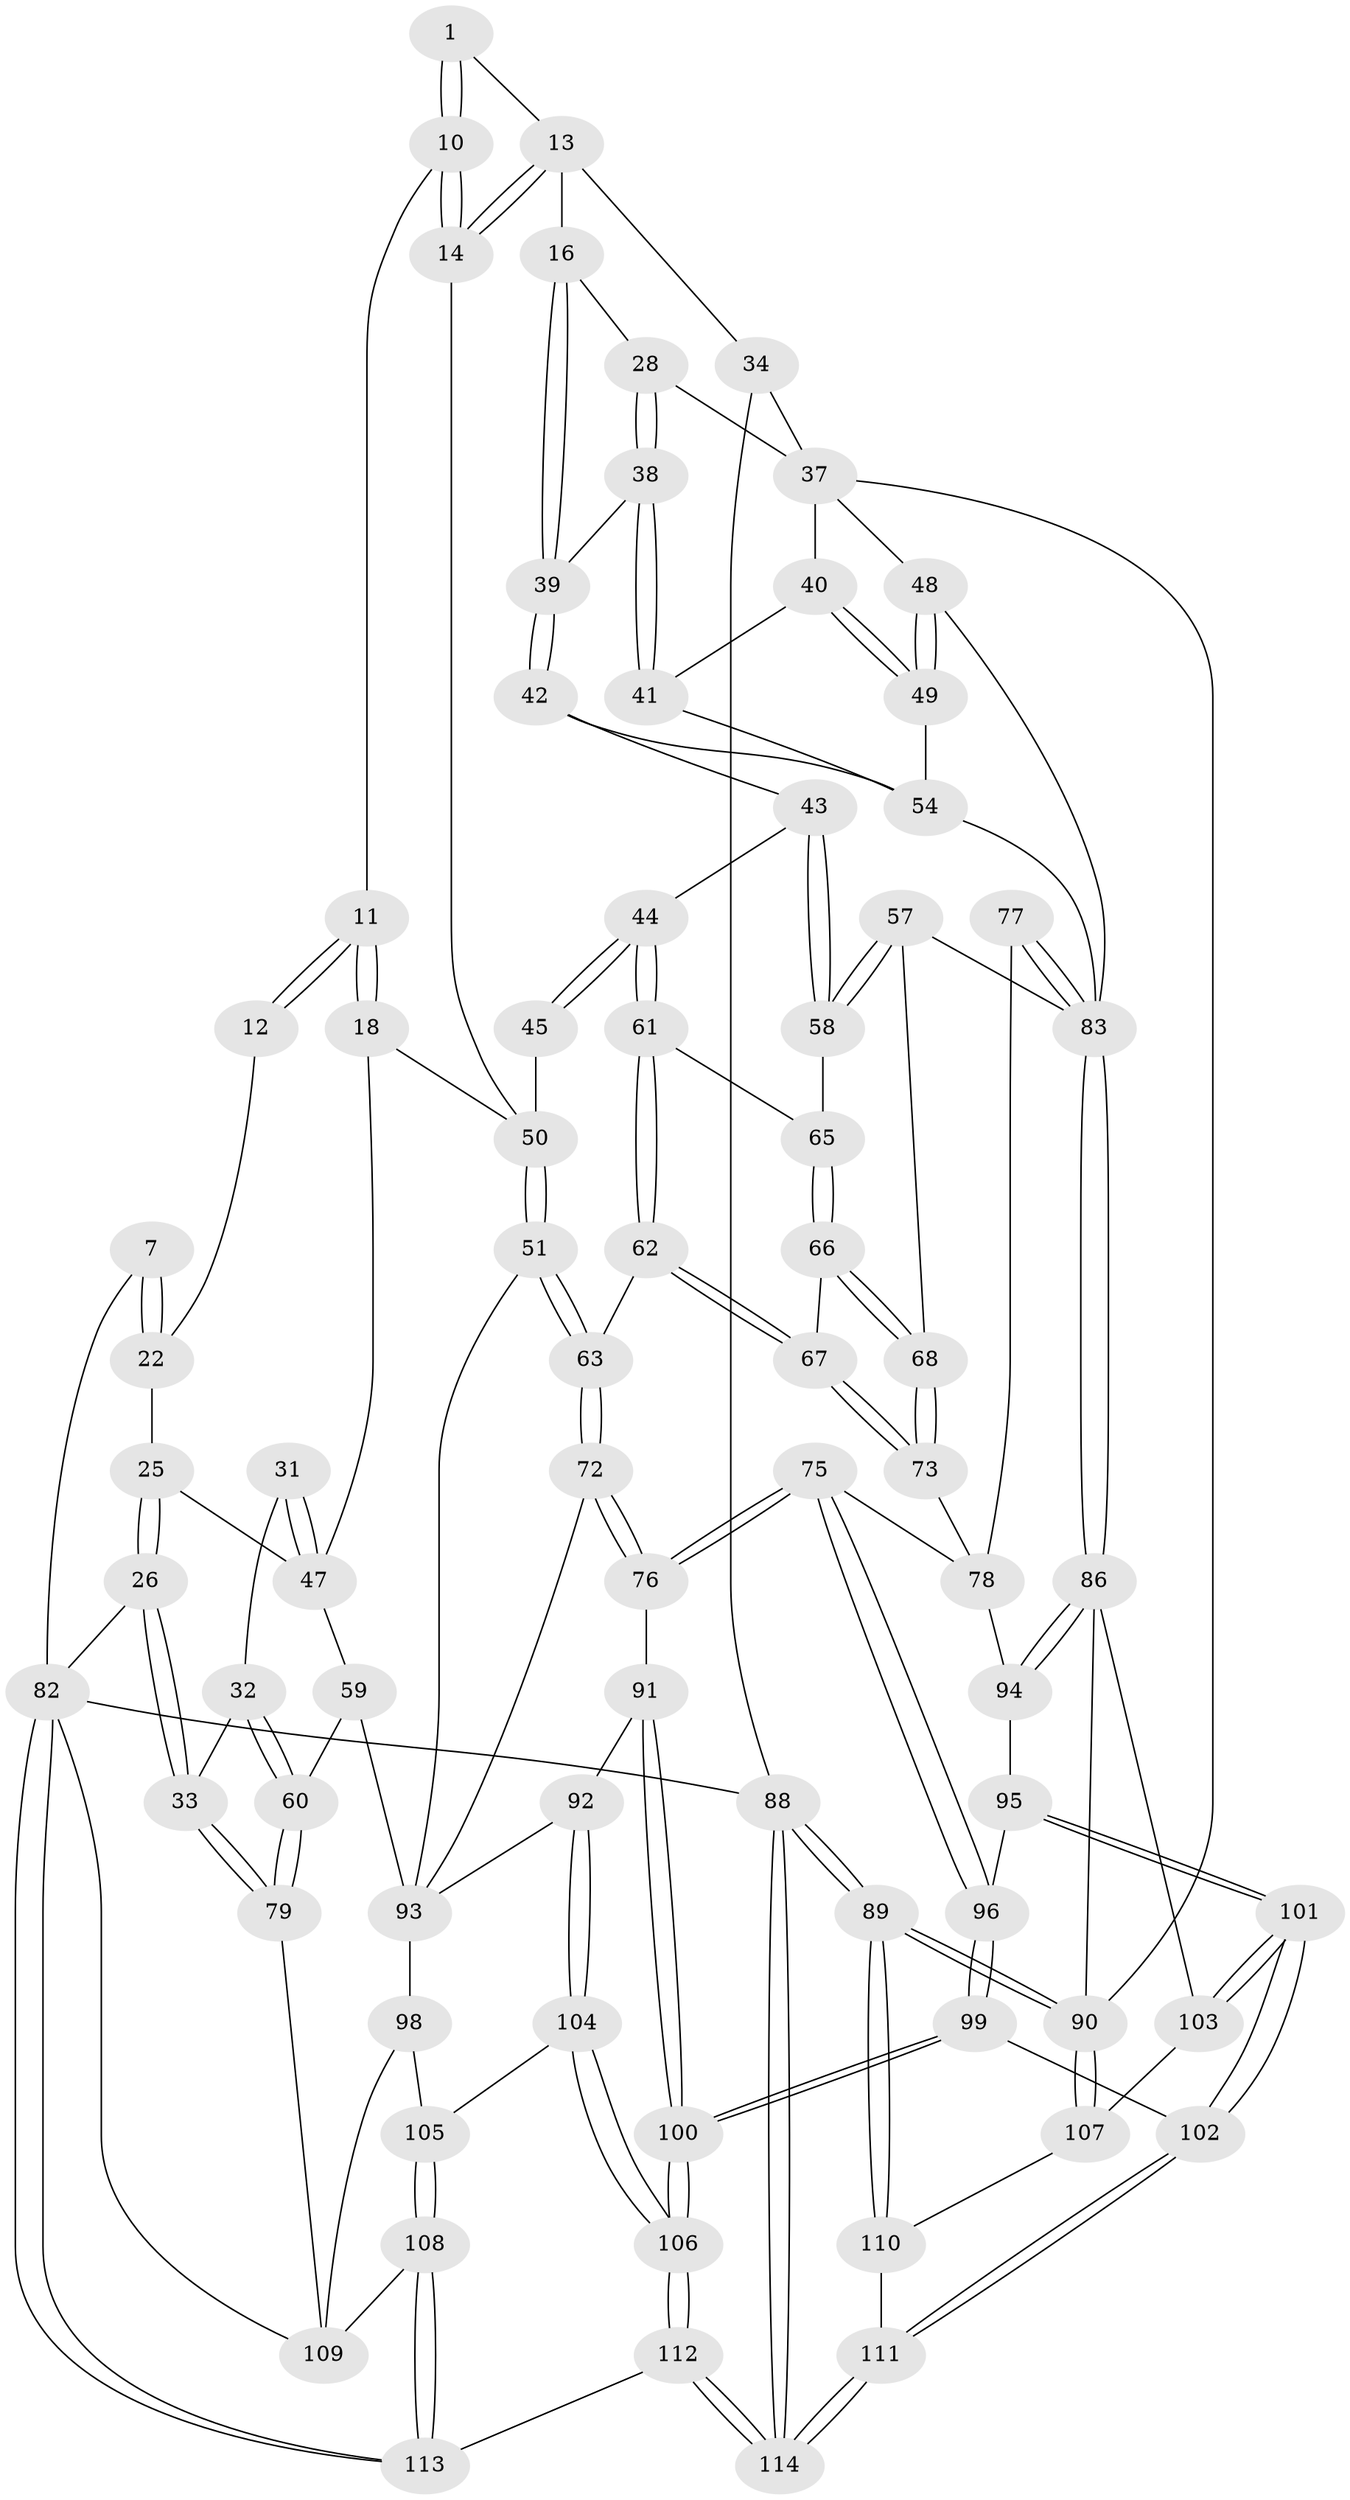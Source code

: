 // original degree distribution, {3: 0.017543859649122806, 4: 0.23684210526315788, 5: 0.5263157894736842, 6: 0.21929824561403508}
// Generated by graph-tools (version 1.1) at 2025/04/03/04/25 22:04:45]
// undirected, 79 vertices, 182 edges
graph export_dot {
graph [start="1"]
  node [color=gray90,style=filled];
  1 [pos="+0.333609982887163+0"];
  7 [pos="+0+0"];
  10 [pos="+0.3271138003296654+0.05621446456004472"];
  11 [pos="+0.26941547216927064+0.09521810947182942"];
  12 [pos="+0.23624304668746218+0.07738632804197913",super="+9"];
  13 [pos="+0.5150276104738232+0.14661675220082232",super="+2+3"];
  14 [pos="+0.46545454988368246+0.18832885289160434"];
  16 [pos="+0.5389347693008121+0.1458784836640307",super="+15"];
  18 [pos="+0.22824668819200183+0.25067453530700906"];
  22 [pos="+0.12812185544375113+0.11475407240620278",super="+17+8"];
  25 [pos="+0.04339780733077885+0.19189032244926146",super="+21"];
  26 [pos="+0+0"];
  28 [pos="+0.7989463496772272+0.1212928539700223"];
  31 [pos="+0.03362851269230293+0.3396943846716728"];
  32 [pos="+0.03116409434698971+0.340292808440426"];
  33 [pos="+0+0.3575082216833944"];
  34 [pos="+1+0.10443220919392589",super="+30"];
  37 [pos="+0.8957161967546873+0.203020228591944",super="+29+36"];
  38 [pos="+0.7933918249740116+0.1349944697810985"];
  39 [pos="+0.6510016662685842+0.26139842652692785"];
  40 [pos="+0.8737229811941565+0.31049474912263725"];
  41 [pos="+0.7594159880730532+0.3134614773994089"];
  42 [pos="+0.66215887394566+0.3394364428660582"];
  43 [pos="+0.6537393051962389+0.3438475486422735"];
  44 [pos="+0.5280160857437745+0.3784163740511764"];
  45 [pos="+0.4923445159342507+0.3235041069629982"];
  47 [pos="+0.1788036973994509+0.35085943147606746",super="+19+20+27"];
  48 [pos="+0.944319043511955+0.41974152644647794"];
  49 [pos="+0.9140345152927899+0.39311920547764234"];
  50 [pos="+0.3365566953384259+0.4197481076045576",super="+24+23"];
  51 [pos="+0.3196315834067727+0.44623421666012547"];
  54 [pos="+0.7459823569254616+0.36091010128720385",super="+46"];
  57 [pos="+0.6954363677387035+0.5058925279377364"];
  58 [pos="+0.6709321920661454+0.4784986871113887"];
  59 [pos="+0.1407778080017146+0.5274246395934903",super="+53"];
  60 [pos="+0.06415668238215214+0.544318583133392"];
  61 [pos="+0.5267506436902855+0.38813249729302934"];
  62 [pos="+0.49644065637096774+0.4561475895459468"];
  63 [pos="+0.48882839245945264+0.46100393483865354"];
  65 [pos="+0.5966934824966306+0.4417112915443327"];
  66 [pos="+0.6227094063071495+0.5282349338832455"];
  67 [pos="+0.5226602752546847+0.4896487108659153"];
  68 [pos="+0.6232177835644341+0.5285796536495978"];
  72 [pos="+0.433548086847551+0.5622120854922112"];
  73 [pos="+0.5758939826451501+0.6516462939930945"];
  75 [pos="+0.562257401238048+0.6764117608066743"];
  76 [pos="+0.49779600412451946+0.6754613697285254"];
  77 [pos="+0.7134340218280155+0.5328961164412042"];
  78 [pos="+0.6714538195191484+0.6166732743814586",super="+74"];
  79 [pos="+0+0.6713482228239197"];
  82 [pos="+0+1",super="+6"];
  83 [pos="+0.8664378687045151+0.602548294657654",super="+64+56"];
  86 [pos="+0.8874498685355641+0.6772520732051511",super="+85"];
  88 [pos="+1+1",super="+5"];
  89 [pos="+1+0.9660374109911013"];
  90 [pos="+1+0.8766378944087266",super="+84"];
  91 [pos="+0.4679270619201309+0.6946299209155979"];
  92 [pos="+0.29020900124542814+0.7113802661933174"];
  93 [pos="+0.2795373583532293+0.6989299664208743",super="+70+71"];
  94 [pos="+0.7365455149894607+0.6590486869362022"];
  95 [pos="+0.6330324942772929+0.7489662910322425"];
  96 [pos="+0.5713445880164106+0.6913184038958115"];
  98 [pos="+0.050230785899508655+0.7928948496320078",super="+87+97"];
  99 [pos="+0.4779859239704595+0.9338180587400796"];
  100 [pos="+0.4382400019841406+0.9571630478291021"];
  101 [pos="+0.6941267163353326+0.8448186726217369"];
  102 [pos="+0.6876958211021029+0.8634346374654404"];
  103 [pos="+0.8611418766673479+0.7510499684488969"];
  104 [pos="+0.3082972125263835+0.8354334816094509"];
  105 [pos="+0.18811413618596914+0.8919857045336115"];
  106 [pos="+0.4379415186620222+0.957454061907298"];
  107 [pos="+0.8938995399288993+0.8375618006840633"];
  108 [pos="+0.17860759263478632+0.9257705813395701"];
  109 [pos="+0.09970872686752183+0.9403376050224123",super="+81"];
  110 [pos="+0.9116055262632113+0.9036583765881991"];
  111 [pos="+0.8037655035293099+1"];
  112 [pos="+0.4133915999643538+1"];
  113 [pos="+0.248153031795261+1"];
  114 [pos="+0.8111434730745288+1"];
  1 -- 10;
  1 -- 10;
  1 -- 13;
  7 -- 22 [weight=2];
  7 -- 22;
  7 -- 82;
  10 -- 11;
  10 -- 14;
  10 -- 14;
  11 -- 12;
  11 -- 12;
  11 -- 18;
  11 -- 18;
  12 -- 22;
  13 -- 14;
  13 -- 14;
  13 -- 16 [weight=2];
  13 -- 34;
  14 -- 50;
  16 -- 39;
  16 -- 39;
  16 -- 28;
  18 -- 50;
  18 -- 47;
  22 -- 25;
  25 -- 26;
  25 -- 26;
  25 -- 47 [weight=2];
  26 -- 33;
  26 -- 33;
  26 -- 82;
  28 -- 38;
  28 -- 38;
  28 -- 37;
  31 -- 32;
  31 -- 47 [weight=2];
  31 -- 47;
  32 -- 33;
  32 -- 60;
  32 -- 60;
  33 -- 79;
  33 -- 79;
  34 -- 88 [weight=2];
  34 -- 37 [weight=2];
  37 -- 40;
  37 -- 48;
  37 -- 90;
  38 -- 39;
  38 -- 41;
  38 -- 41;
  39 -- 42;
  39 -- 42;
  40 -- 41;
  40 -- 49;
  40 -- 49;
  41 -- 54;
  42 -- 43;
  42 -- 54;
  43 -- 44;
  43 -- 58;
  43 -- 58;
  44 -- 45;
  44 -- 45;
  44 -- 61;
  44 -- 61;
  45 -- 50 [weight=2];
  47 -- 59;
  48 -- 49;
  48 -- 49;
  48 -- 83;
  49 -- 54;
  50 -- 51;
  50 -- 51;
  51 -- 63;
  51 -- 63;
  51 -- 93;
  54 -- 83;
  57 -- 58;
  57 -- 58;
  57 -- 68;
  57 -- 83;
  58 -- 65;
  59 -- 60;
  59 -- 93 [weight=2];
  60 -- 79;
  60 -- 79;
  61 -- 62;
  61 -- 62;
  61 -- 65;
  62 -- 63;
  62 -- 67;
  62 -- 67;
  63 -- 72;
  63 -- 72;
  65 -- 66;
  65 -- 66;
  66 -- 67;
  66 -- 68;
  66 -- 68;
  67 -- 73;
  67 -- 73;
  68 -- 73;
  68 -- 73;
  72 -- 76;
  72 -- 76;
  72 -- 93;
  73 -- 78;
  75 -- 76;
  75 -- 76;
  75 -- 96;
  75 -- 96;
  75 -- 78;
  76 -- 91;
  77 -- 78;
  77 -- 83 [weight=2];
  77 -- 83;
  78 -- 94;
  79 -- 109;
  82 -- 113;
  82 -- 113;
  82 -- 88 [weight=2];
  82 -- 109;
  83 -- 86;
  83 -- 86;
  86 -- 94;
  86 -- 94;
  86 -- 103;
  86 -- 90;
  88 -- 89;
  88 -- 89;
  88 -- 114;
  88 -- 114;
  89 -- 90;
  89 -- 90;
  89 -- 110;
  89 -- 110;
  90 -- 107;
  90 -- 107;
  91 -- 92;
  91 -- 100;
  91 -- 100;
  92 -- 93;
  92 -- 104;
  92 -- 104;
  93 -- 98 [weight=2];
  94 -- 95;
  95 -- 96;
  95 -- 101;
  95 -- 101;
  96 -- 99;
  96 -- 99;
  98 -- 109 [weight=2];
  98 -- 105;
  99 -- 100;
  99 -- 100;
  99 -- 102;
  100 -- 106;
  100 -- 106;
  101 -- 102;
  101 -- 102;
  101 -- 103;
  101 -- 103;
  102 -- 111;
  102 -- 111;
  103 -- 107;
  104 -- 105;
  104 -- 106;
  104 -- 106;
  105 -- 108;
  105 -- 108;
  106 -- 112;
  106 -- 112;
  107 -- 110;
  108 -- 109;
  108 -- 113;
  108 -- 113;
  110 -- 111;
  111 -- 114;
  111 -- 114;
  112 -- 113;
  112 -- 114;
  112 -- 114;
}
